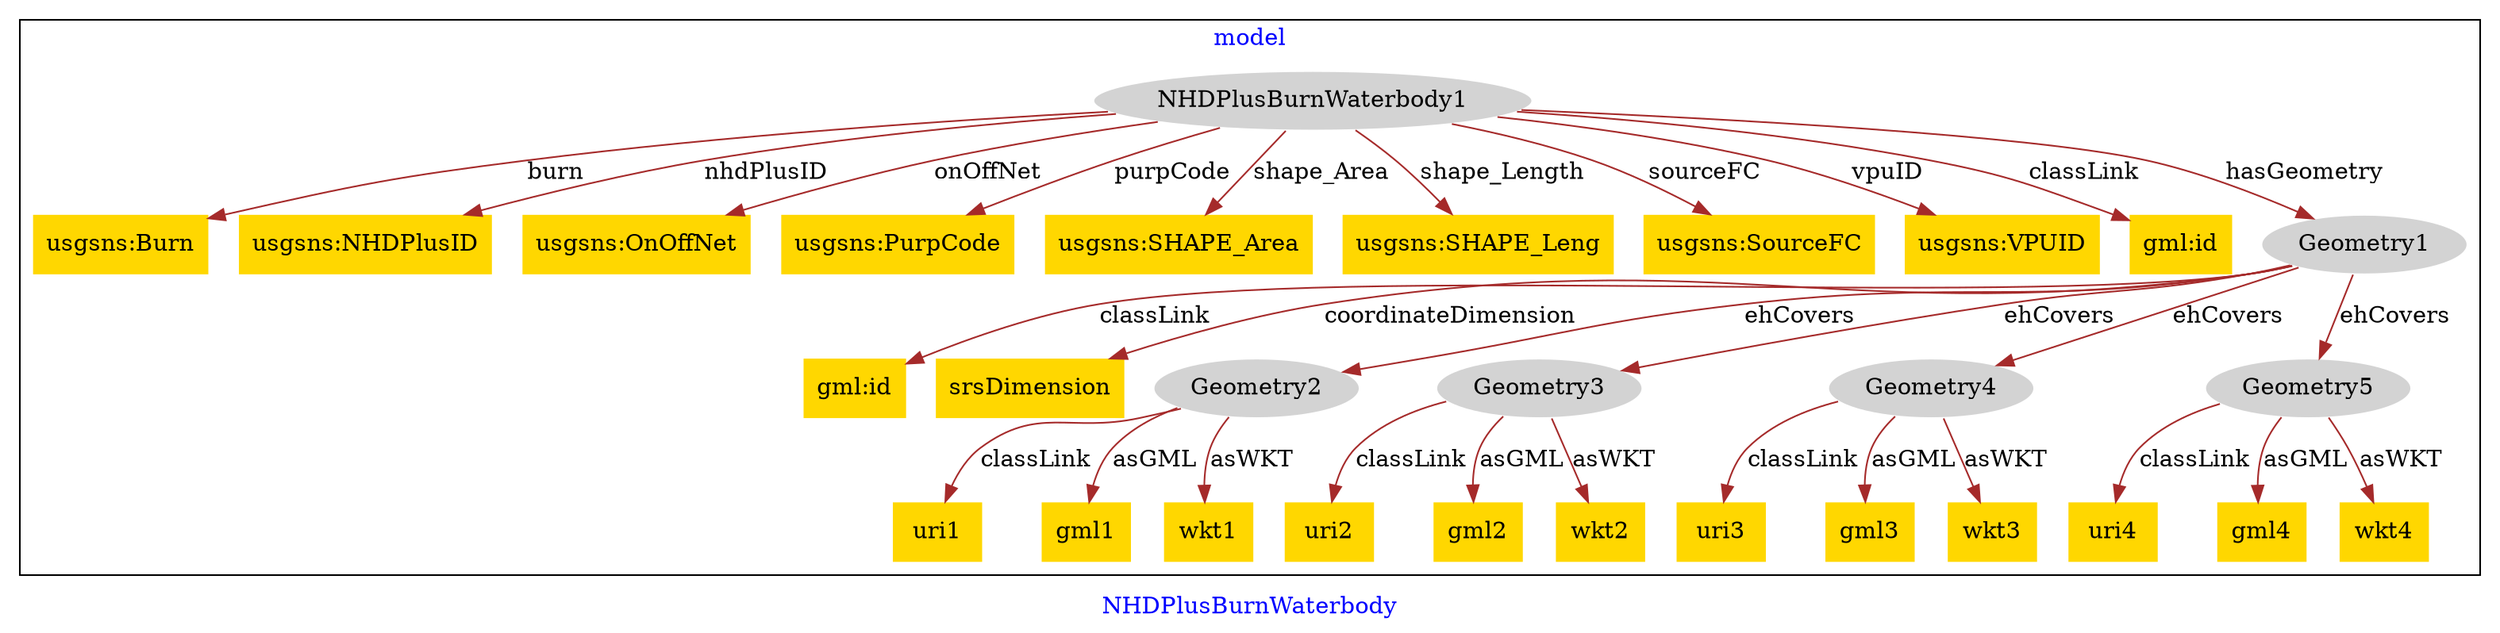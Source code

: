 digraph n0 {
fontcolor="blue"
remincross="true"
label="NHDPlusBurnWaterbody"
subgraph cluster {
label="model"
n2[style="filled",color="white",fillcolor="lightgray",label="NHDPlusBurnWaterbody1"];
n3[shape="plaintext",style="filled",fillcolor="gold",label="usgsns:Burn"];
n4[shape="plaintext",style="filled",fillcolor="gold",label="usgsns:NHDPlusID"];
n5[shape="plaintext",style="filled",fillcolor="gold",label="usgsns:OnOffNet"];
n6[shape="plaintext",style="filled",fillcolor="gold",label="usgsns:PurpCode"];
n7[shape="plaintext",style="filled",fillcolor="gold",label="usgsns:SHAPE_Area"];
n8[shape="plaintext",style="filled",fillcolor="gold",label="usgsns:SHAPE_Leng"];
n9[shape="plaintext",style="filled",fillcolor="gold",label="usgsns:SourceFC"];
n10[shape="plaintext",style="filled",fillcolor="gold",label="usgsns:VPUID"];
n11[shape="plaintext",style="filled",fillcolor="gold",label="gml:id"];
n12[style="filled",color="white",fillcolor="lightgray",label="Geometry1"];
n13[shape="plaintext",style="filled",fillcolor="gold",label="gml:id"];
n14[shape="plaintext",style="filled",fillcolor="gold",label="srsDimension"];
n15[style="filled",color="white",fillcolor="lightgray",label="Geometry2"];
n16[style="filled",color="white",fillcolor="lightgray",label="Geometry3"];
n17[style="filled",color="white",fillcolor="lightgray",label="Geometry4"];
n18[style="filled",color="white",fillcolor="lightgray",label="Geometry5"];
n19[shape="plaintext",style="filled",fillcolor="gold",label="uri1"];
n20[shape="plaintext",style="filled",fillcolor="gold",label="gml1"];
n21[shape="plaintext",style="filled",fillcolor="gold",label="wkt1"];
n22[shape="plaintext",style="filled",fillcolor="gold",label="uri2"];
n23[shape="plaintext",style="filled",fillcolor="gold",label="gml2"];
n24[shape="plaintext",style="filled",fillcolor="gold",label="wkt2"];
n25[shape="plaintext",style="filled",fillcolor="gold",label="uri3"];
n26[shape="plaintext",style="filled",fillcolor="gold",label="gml3"];
n27[shape="plaintext",style="filled",fillcolor="gold",label="wkt3"];
n28[shape="plaintext",style="filled",fillcolor="gold",label="uri4"];
n29[shape="plaintext",style="filled",fillcolor="gold",label="gml4"];
n30[shape="plaintext",style="filled",fillcolor="gold",label="wkt4"];
}
n2 -> n3[color="brown",fontcolor="black",label="burn"]
n2 -> n4[color="brown",fontcolor="black",label="nhdPlusID"]
n2 -> n5[color="brown",fontcolor="black",label="onOffNet"]
n2 -> n6[color="brown",fontcolor="black",label="purpCode"]
n2 -> n7[color="brown",fontcolor="black",label="shape_Area"]
n2 -> n8[color="brown",fontcolor="black",label="shape_Length"]
n2 -> n9[color="brown",fontcolor="black",label="sourceFC"]
n2 -> n10[color="brown",fontcolor="black",label="vpuID"]
n2 -> n11[color="brown",fontcolor="black",label="classLink"]
n2 -> n12[color="brown",fontcolor="black",label="hasGeometry"]
n12 -> n13[color="brown",fontcolor="black",label="classLink"]
n12 -> n14[color="brown",fontcolor="black",label="coordinateDimension"]
n12 -> n15[color="brown",fontcolor="black",label="ehCovers"]
n12 -> n16[color="brown",fontcolor="black",label="ehCovers"]
n12 -> n17[color="brown",fontcolor="black",label="ehCovers"]
n12 -> n18[color="brown",fontcolor="black",label="ehCovers"]
n15 -> n19[color="brown",fontcolor="black",label="classLink"]
n15 -> n20[color="brown",fontcolor="black",label="asGML"]
n15 -> n21[color="brown",fontcolor="black",label="asWKT"]
n16 -> n22[color="brown",fontcolor="black",label="classLink"]
n16 -> n23[color="brown",fontcolor="black",label="asGML"]
n16 -> n24[color="brown",fontcolor="black",label="asWKT"]
n17 -> n25[color="brown",fontcolor="black",label="classLink"]
n17 -> n26[color="brown",fontcolor="black",label="asGML"]
n17 -> n27[color="brown",fontcolor="black",label="asWKT"]
n18 -> n28[color="brown",fontcolor="black",label="classLink"]
n18 -> n29[color="brown",fontcolor="black",label="asGML"]
n18 -> n30[color="brown",fontcolor="black",label="asWKT"]
}
